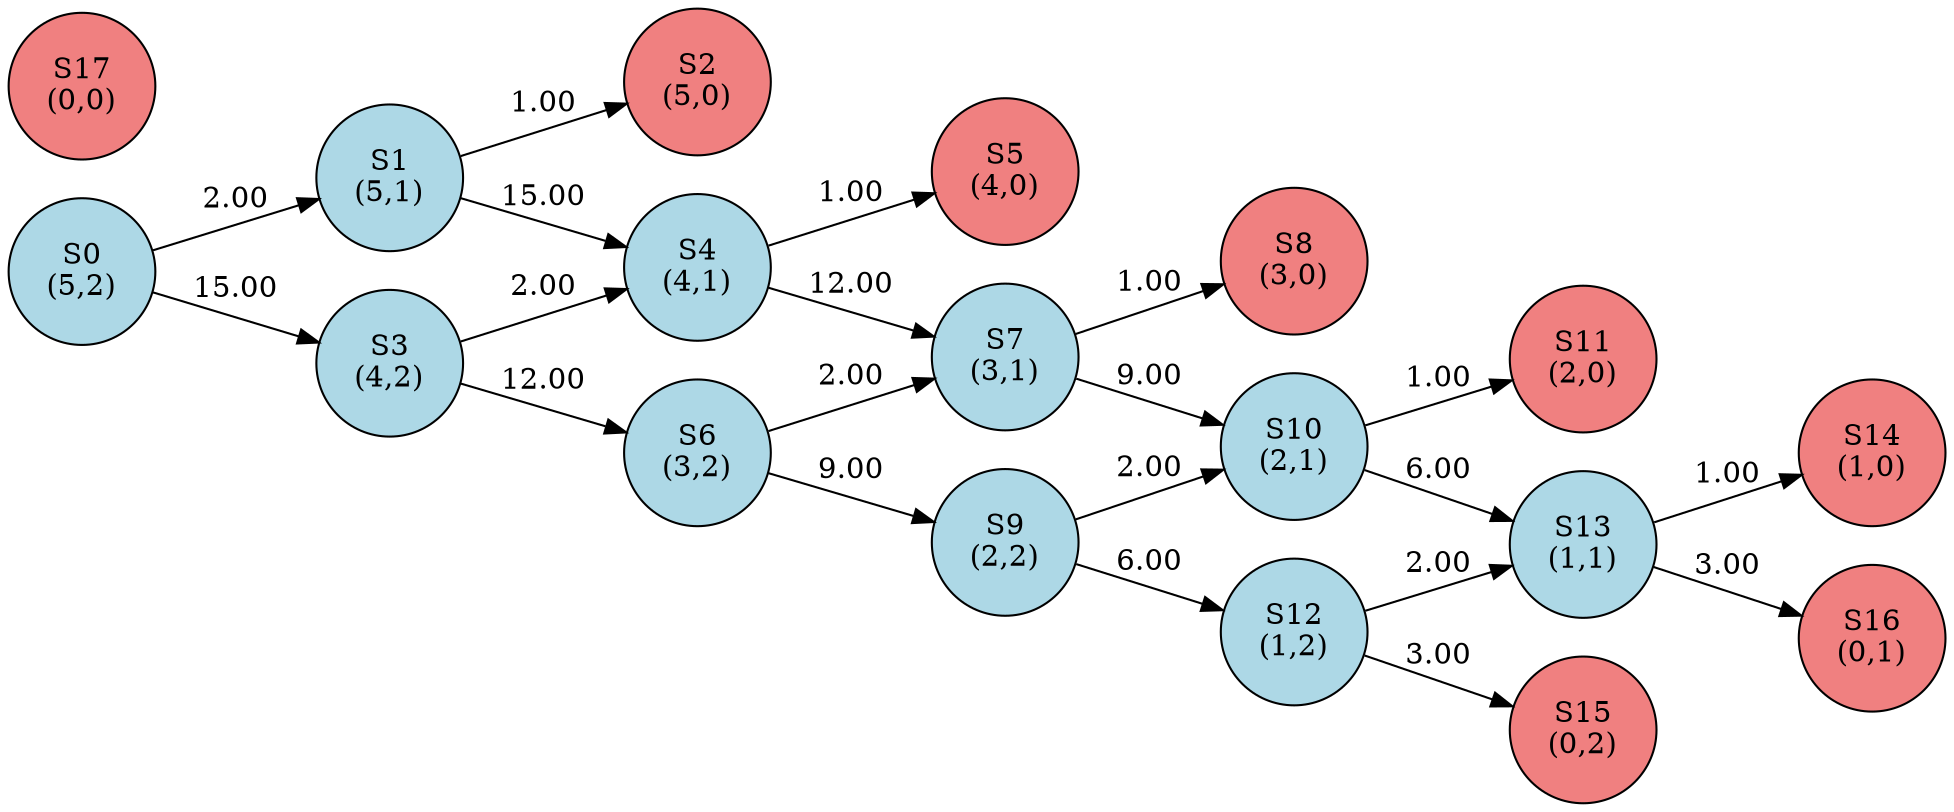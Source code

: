 digraph TransitionGraph {
  rankdir=LR;
  node [shape=circle];
  0 [label="S0\n(5,2)", style=filled, fillcolor=lightblue];
  1 [label="S1\n(5,1)", style=filled, fillcolor=lightblue];
  2 [label="S2\n(5,0)", style=filled, fillcolor=lightcoral];
  3 [label="S3\n(4,2)", style=filled, fillcolor=lightblue];
  4 [label="S4\n(4,1)", style=filled, fillcolor=lightblue];
  5 [label="S5\n(4,0)", style=filled, fillcolor=lightcoral];
  6 [label="S6\n(3,2)", style=filled, fillcolor=lightblue];
  7 [label="S7\n(3,1)", style=filled, fillcolor=lightblue];
  8 [label="S8\n(3,0)", style=filled, fillcolor=lightcoral];
  9 [label="S9\n(2,2)", style=filled, fillcolor=lightblue];
  10 [label="S10\n(2,1)", style=filled, fillcolor=lightblue];
  11 [label="S11\n(2,0)", style=filled, fillcolor=lightcoral];
  12 [label="S12\n(1,2)", style=filled, fillcolor=lightblue];
  13 [label="S13\n(1,1)", style=filled, fillcolor=lightblue];
  14 [label="S14\n(1,0)", style=filled, fillcolor=lightcoral];
  15 [label="S15\n(0,2)", style=filled, fillcolor=lightcoral];
  16 [label="S16\n(0,1)", style=filled, fillcolor=lightcoral];
  17 [label="S17\n(0,0)", style=filled, fillcolor=lightcoral];
  0 -> 1 [label="2.00"];
  0 -> 3 [label="15.00"];
  1 -> 2 [label="1.00"];
  1 -> 4 [label="15.00"];
  3 -> 4 [label="2.00"];
  3 -> 6 [label="12.00"];
  4 -> 5 [label="1.00"];
  4 -> 7 [label="12.00"];
  6 -> 7 [label="2.00"];
  6 -> 9 [label="9.00"];
  7 -> 8 [label="1.00"];
  7 -> 10 [label="9.00"];
  9 -> 10 [label="2.00"];
  9 -> 12 [label="6.00"];
  10 -> 11 [label="1.00"];
  10 -> 13 [label="6.00"];
  12 -> 13 [label="2.00"];
  12 -> 15 [label="3.00"];
  13 -> 14 [label="1.00"];
  13 -> 16 [label="3.00"];
}

